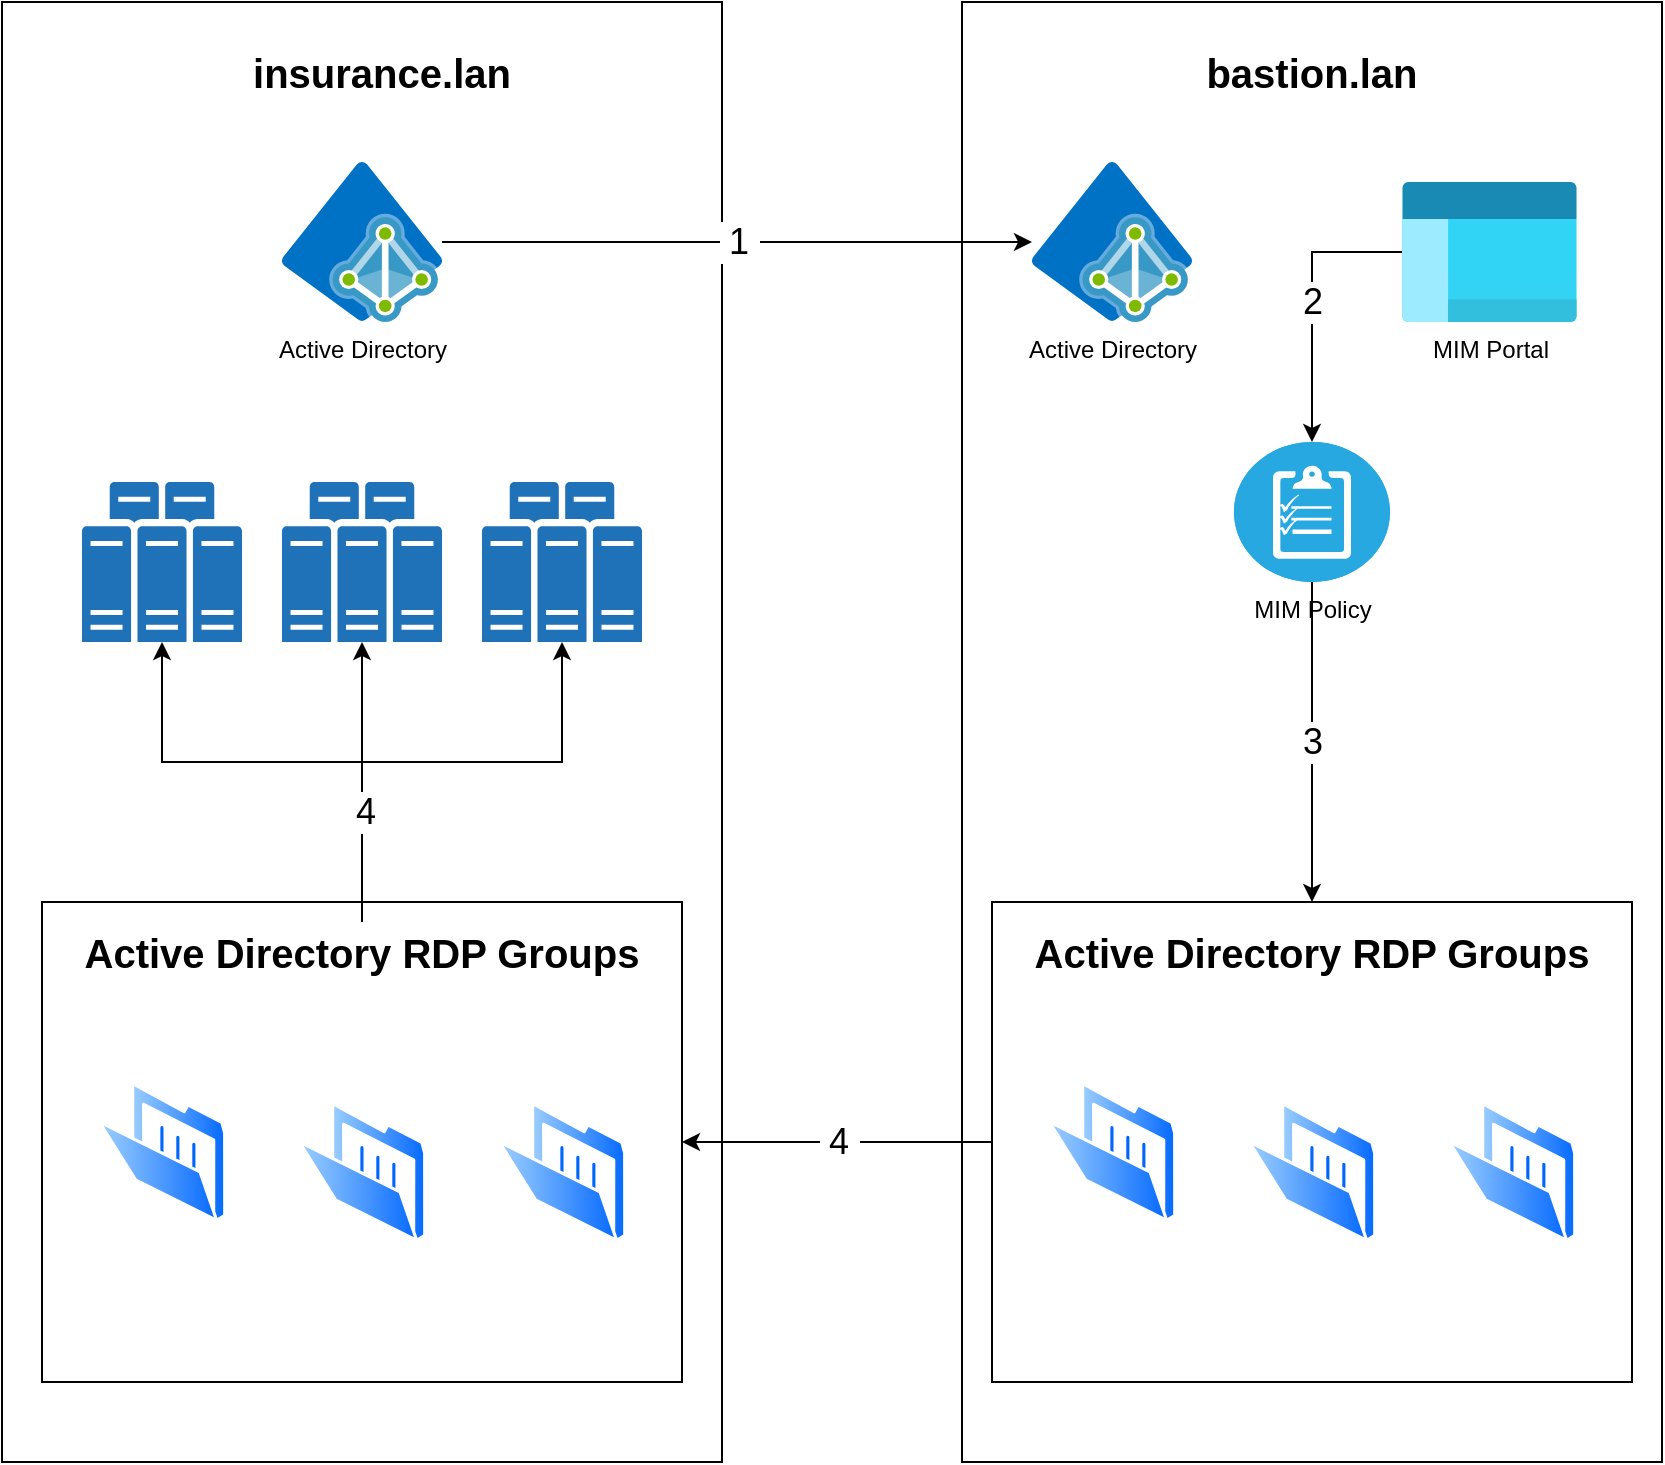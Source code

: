<mxfile version="25.0.3">
  <diagram name="Page-1" id="XtpN13syoz7LY_KtMCgu">
    <mxGraphModel dx="2074" dy="1114" grid="1" gridSize="10" guides="1" tooltips="1" connect="1" arrows="1" fold="1" page="1" pageScale="1" pageWidth="1169" pageHeight="827" math="0" shadow="0">
      <root>
        <mxCell id="0" />
        <mxCell id="1" parent="0" />
        <mxCell id="i4-1RZlJfAo7NQbzib9z-11" value="" style="rounded=0;whiteSpace=wrap;html=1;" vertex="1" parent="1">
          <mxGeometry x="640" y="20" width="350" height="730" as="geometry" />
        </mxCell>
        <mxCell id="i4-1RZlJfAo7NQbzib9z-4" value="" style="rounded=0;whiteSpace=wrap;html=1;" vertex="1" parent="1">
          <mxGeometry x="160" y="20" width="360" height="730" as="geometry" />
        </mxCell>
        <mxCell id="i4-1RZlJfAo7NQbzib9z-30" style="edgeStyle=orthogonalEdgeStyle;rounded=0;orthogonalLoop=1;jettySize=auto;html=1;" edge="1" parent="1" source="i4-1RZlJfAo7NQbzib9z-18" target="i4-1RZlJfAo7NQbzib9z-6">
          <mxGeometry relative="1" as="geometry" />
        </mxCell>
        <mxCell id="i4-1RZlJfAo7NQbzib9z-31" style="edgeStyle=orthogonalEdgeStyle;rounded=0;orthogonalLoop=1;jettySize=auto;html=1;" edge="1" parent="1" source="i4-1RZlJfAo7NQbzib9z-18" target="i4-1RZlJfAo7NQbzib9z-7">
          <mxGeometry relative="1" as="geometry">
            <Array as="points">
              <mxPoint x="340" y="400" />
              <mxPoint x="440" y="400" />
            </Array>
          </mxGeometry>
        </mxCell>
        <mxCell id="i4-1RZlJfAo7NQbzib9z-18" value="" style="rounded=0;whiteSpace=wrap;html=1;" vertex="1" parent="1">
          <mxGeometry x="180" y="470" width="320" height="240" as="geometry" />
        </mxCell>
        <mxCell id="i4-1RZlJfAo7NQbzib9z-24" value="&amp;nbsp;1&amp;nbsp; " style="edgeStyle=orthogonalEdgeStyle;rounded=0;orthogonalLoop=1;jettySize=auto;html=1;fontSize=18;" edge="1" parent="1" source="i4-1RZlJfAo7NQbzib9z-1" target="i4-1RZlJfAo7NQbzib9z-12">
          <mxGeometry relative="1" as="geometry" />
        </mxCell>
        <mxCell id="i4-1RZlJfAo7NQbzib9z-1" value="Active Directory" style="image;sketch=0;aspect=fixed;html=1;points=[];align=center;fontSize=12;image=img/lib/mscae/Azure_AD_Domain_Services.svg;" vertex="1" parent="1">
          <mxGeometry x="300" y="100" width="80" height="80" as="geometry" />
        </mxCell>
        <mxCell id="i4-1RZlJfAo7NQbzib9z-5" value="" style="sketch=0;pointerEvents=1;shadow=0;dashed=0;html=1;strokeColor=none;fillColor=#505050;labelPosition=center;verticalLabelPosition=bottom;verticalAlign=top;outlineConnect=0;align=center;shape=mxgraph.office.servers.server_farm;fillColor=#2072B8;" vertex="1" parent="1">
          <mxGeometry x="200" y="260" width="80" height="80" as="geometry" />
        </mxCell>
        <mxCell id="i4-1RZlJfAo7NQbzib9z-6" value="" style="sketch=0;pointerEvents=1;shadow=0;dashed=0;html=1;strokeColor=none;fillColor=#505050;labelPosition=center;verticalLabelPosition=bottom;verticalAlign=top;outlineConnect=0;align=center;shape=mxgraph.office.servers.server_farm;fillColor=#2072B8;" vertex="1" parent="1">
          <mxGeometry x="300" y="260" width="80" height="80" as="geometry" />
        </mxCell>
        <mxCell id="i4-1RZlJfAo7NQbzib9z-7" value="" style="sketch=0;pointerEvents=1;shadow=0;dashed=0;html=1;strokeColor=none;fillColor=#505050;labelPosition=center;verticalLabelPosition=bottom;verticalAlign=top;outlineConnect=0;align=center;shape=mxgraph.office.servers.server_farm;fillColor=#2072B8;" vertex="1" parent="1">
          <mxGeometry x="400" y="260" width="80" height="80" as="geometry" />
        </mxCell>
        <mxCell id="i4-1RZlJfAo7NQbzib9z-8" value="bastion.lan" style="text;strokeColor=none;align=center;fillColor=none;html=1;verticalAlign=middle;whiteSpace=wrap;rounded=0;fontSize=20;fontStyle=1" vertex="1" parent="1">
          <mxGeometry x="655" y="40" width="320" height="30" as="geometry" />
        </mxCell>
        <mxCell id="i4-1RZlJfAo7NQbzib9z-12" value="Active Directory" style="image;sketch=0;aspect=fixed;html=1;points=[];align=center;fontSize=12;image=img/lib/mscae/Azure_AD_Domain_Services.svg;" vertex="1" parent="1">
          <mxGeometry x="675" y="100" width="80" height="80" as="geometry" />
        </mxCell>
        <mxCell id="i4-1RZlJfAo7NQbzib9z-13" value="insurance.lan" style="text;strokeColor=none;align=center;fillColor=none;html=1;verticalAlign=middle;whiteSpace=wrap;rounded=0;fontSize=20;fontStyle=1" vertex="1" parent="1">
          <mxGeometry x="190" y="40" width="320" height="30" as="geometry" />
        </mxCell>
        <mxCell id="i4-1RZlJfAo7NQbzib9z-25" value="2" style="edgeStyle=orthogonalEdgeStyle;rounded=0;orthogonalLoop=1;jettySize=auto;html=1;fontSize=18;" edge="1" parent="1" source="i4-1RZlJfAo7NQbzib9z-14" target="i4-1RZlJfAo7NQbzib9z-19">
          <mxGeometry relative="1" as="geometry" />
        </mxCell>
        <mxCell id="i4-1RZlJfAo7NQbzib9z-14" value="MIM Portal" style="image;aspect=fixed;html=1;points=[];align=center;fontSize=12;image=img/lib/azure2/general/Management_Portal.svg;" vertex="1" parent="1">
          <mxGeometry x="860" y="110" width="87.5" height="70" as="geometry" />
        </mxCell>
        <mxCell id="i4-1RZlJfAo7NQbzib9z-17" value="" style="image;aspect=fixed;perimeter=ellipsePerimeter;html=1;align=center;shadow=0;dashed=0;spacingTop=3;image=img/lib/active_directory/folder_open.svg;" vertex="1" parent="1">
          <mxGeometry x="207.8" y="560" width="64.4" height="70" as="geometry" />
        </mxCell>
        <mxCell id="i4-1RZlJfAo7NQbzib9z-52" value="&lt;font&gt;3&lt;/font&gt;" style="edgeStyle=orthogonalEdgeStyle;rounded=0;orthogonalLoop=1;jettySize=auto;html=1;entryX=0.5;entryY=0;entryDx=0;entryDy=0;fontSize=18;" edge="1" parent="1" source="i4-1RZlJfAo7NQbzib9z-19" target="i4-1RZlJfAo7NQbzib9z-47">
          <mxGeometry relative="1" as="geometry" />
        </mxCell>
        <mxCell id="i4-1RZlJfAo7NQbzib9z-19" value="MIM Policy" style="fillColor=#28A8E0;verticalLabelPosition=bottom;sketch=0;html=1;strokeColor=#ffffff;verticalAlign=top;align=center;points=[[0.145,0.145,0],[0.5,0,0],[0.855,0.145,0],[1,0.5,0],[0.855,0.855,0],[0.5,1,0],[0.145,0.855,0],[0,0.5,0]];pointerEvents=1;shape=mxgraph.cisco_safe.compositeIcon;bgIcon=ellipse;resIcon=mxgraph.cisco_safe.capability.policy_configuration;" vertex="1" parent="1">
          <mxGeometry x="776" y="240" width="78" height="70" as="geometry" />
        </mxCell>
        <mxCell id="i4-1RZlJfAo7NQbzib9z-33" style="edgeStyle=orthogonalEdgeStyle;rounded=0;orthogonalLoop=1;jettySize=auto;html=1;" edge="1" parent="1" source="i4-1RZlJfAo7NQbzib9z-20" target="i4-1RZlJfAo7NQbzib9z-5">
          <mxGeometry relative="1" as="geometry">
            <Array as="points">
              <mxPoint x="340" y="400" />
              <mxPoint x="240" y="400" />
            </Array>
          </mxGeometry>
        </mxCell>
        <mxCell id="i4-1RZlJfAo7NQbzib9z-20" value="Active Directory RDP Groups" style="text;strokeColor=none;align=center;fillColor=none;html=1;verticalAlign=middle;whiteSpace=wrap;rounded=0;fontSize=20;fontStyle=1" vertex="1" parent="1">
          <mxGeometry x="180" y="480" width="320" height="30" as="geometry" />
        </mxCell>
        <mxCell id="i4-1RZlJfAo7NQbzib9z-21" value="" style="image;aspect=fixed;perimeter=ellipsePerimeter;html=1;align=center;shadow=0;dashed=0;spacingTop=3;image=img/lib/active_directory/folder_open.svg;" vertex="1" parent="1">
          <mxGeometry x="307.8" y="570" width="64.4" height="70" as="geometry" />
        </mxCell>
        <mxCell id="i4-1RZlJfAo7NQbzib9z-22" value="" style="image;aspect=fixed;perimeter=ellipsePerimeter;html=1;align=center;shadow=0;dashed=0;spacingTop=3;image=img/lib/active_directory/folder_open.svg;" vertex="1" parent="1">
          <mxGeometry x="407.8" y="570" width="64.4" height="70" as="geometry" />
        </mxCell>
        <mxCell id="i4-1RZlJfAo7NQbzib9z-34" value="&lt;font style=&quot;font-size: 18px;&quot;&gt;4&lt;/font&gt;" style="text;strokeColor=none;align=center;fillColor=none;html=1;verticalAlign=middle;whiteSpace=wrap;rounded=0;labelBackgroundColor=default;" vertex="1" parent="1">
          <mxGeometry x="312.2" y="410" width="60" height="30" as="geometry" />
        </mxCell>
        <mxCell id="i4-1RZlJfAo7NQbzib9z-53" value="&lt;font style=&quot;font-size: 18px;&quot;&gt;&amp;nbsp;4&amp;nbsp; &lt;/font&gt;" style="edgeStyle=orthogonalEdgeStyle;rounded=0;orthogonalLoop=1;jettySize=auto;html=1;entryX=1;entryY=0.5;entryDx=0;entryDy=0;" edge="1" parent="1" source="i4-1RZlJfAo7NQbzib9z-47" target="i4-1RZlJfAo7NQbzib9z-18">
          <mxGeometry relative="1" as="geometry" />
        </mxCell>
        <mxCell id="i4-1RZlJfAo7NQbzib9z-47" value="" style="rounded=0;whiteSpace=wrap;html=1;" vertex="1" parent="1">
          <mxGeometry x="655" y="470" width="320" height="240" as="geometry" />
        </mxCell>
        <mxCell id="i4-1RZlJfAo7NQbzib9z-48" value="" style="image;aspect=fixed;perimeter=ellipsePerimeter;html=1;align=center;shadow=0;dashed=0;spacingTop=3;image=img/lib/active_directory/folder_open.svg;" vertex="1" parent="1">
          <mxGeometry x="682.8" y="560" width="64.4" height="70" as="geometry" />
        </mxCell>
        <mxCell id="i4-1RZlJfAo7NQbzib9z-49" value="Active Directory RDP Groups" style="text;strokeColor=none;align=center;fillColor=none;html=1;verticalAlign=middle;whiteSpace=wrap;rounded=0;fontSize=20;fontStyle=1" vertex="1" parent="1">
          <mxGeometry x="655" y="480" width="320" height="30" as="geometry" />
        </mxCell>
        <mxCell id="i4-1RZlJfAo7NQbzib9z-50" value="" style="image;aspect=fixed;perimeter=ellipsePerimeter;html=1;align=center;shadow=0;dashed=0;spacingTop=3;image=img/lib/active_directory/folder_open.svg;" vertex="1" parent="1">
          <mxGeometry x="782.8" y="570" width="64.4" height="70" as="geometry" />
        </mxCell>
        <mxCell id="i4-1RZlJfAo7NQbzib9z-51" value="" style="image;aspect=fixed;perimeter=ellipsePerimeter;html=1;align=center;shadow=0;dashed=0;spacingTop=3;image=img/lib/active_directory/folder_open.svg;" vertex="1" parent="1">
          <mxGeometry x="882.8" y="570" width="64.4" height="70" as="geometry" />
        </mxCell>
      </root>
    </mxGraphModel>
  </diagram>
</mxfile>
